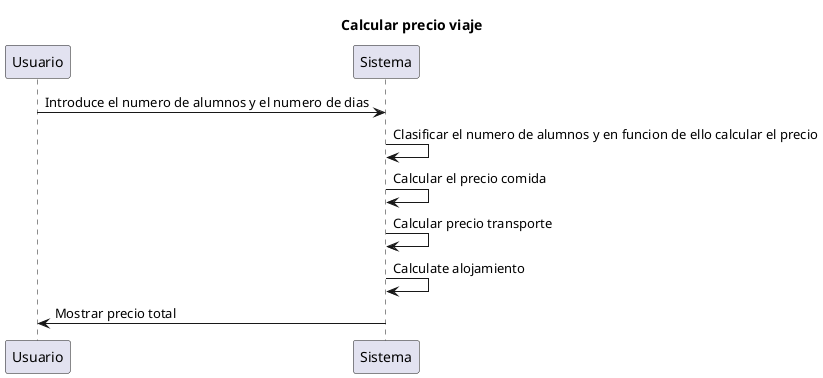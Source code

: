 
@startuml
title Calcular precio viaje

participant Usuario
participant Sistema

Usuario -> Sistema: Introduce el numero de alumnos y el numero de dias
Sistema -> Sistema: Clasificar el numero de alumnos y en funcion de ello calcular el precio
Sistema-> Sistema: Calcular el precio comida
Sistema -> Sistema: Calcular precio transporte
Sistema -> Sistema: Calculate alojamiento
Sistema -> Usuario: Mostrar precio total
@enduml